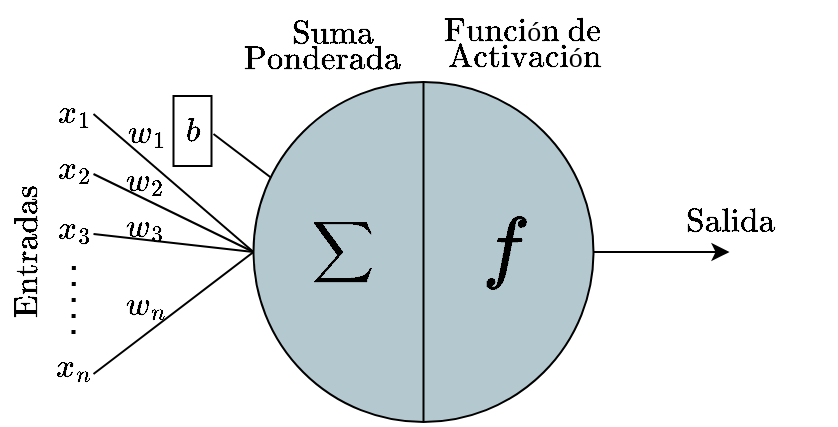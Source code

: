 <mxfile version="24.7.2" type="github">
  <diagram name="Page-1" id="povJLxmm60_3jmOiNp00">
    <mxGraphModel dx="503" dy="259" grid="1" gridSize="10" guides="1" tooltips="1" connect="1" arrows="1" fold="1" page="1" pageScale="1" pageWidth="70" pageHeight="120" math="1" shadow="0">
      <root>
        <mxCell id="0" />
        <mxCell id="1" parent="0" />
        <mxCell id="Yzb6h1gt6XA_bgGxlnhN-1" value="" style="endArrow=none;html=1;rounded=0;endFill=0;entryX=0;entryY=0.5;entryDx=0;entryDy=0;" parent="1" target="Yzb6h1gt6XA_bgGxlnhN-3" edge="1">
          <mxGeometry width="50" height="50" relative="1" as="geometry">
            <mxPoint x="54.75" y="97" as="sourcePoint" />
            <mxPoint x="164.75" y="77" as="targetPoint" />
          </mxGeometry>
        </mxCell>
        <mxCell id="Yzb6h1gt6XA_bgGxlnhN-2" value="" style="endArrow=none;html=1;rounded=0;entryX=0;entryY=0.5;entryDx=0;entryDy=0;endFill=0;" parent="1" target="Yzb6h1gt6XA_bgGxlnhN-3" edge="1">
          <mxGeometry width="50" height="50" relative="1" as="geometry">
            <mxPoint x="54.75" y="197" as="sourcePoint" />
            <mxPoint x="204.75" y="171" as="targetPoint" />
          </mxGeometry>
        </mxCell>
        <mxCell id="Yzb6h1gt6XA_bgGxlnhN-3" value="" style="ellipse;whiteSpace=wrap;html=1;aspect=fixed;fillColor=#b3c8cf;strokeColor=#000000;gradientColor=none;" parent="1" vertex="1">
          <mxGeometry x="134.75" y="51" width="170" height="170" as="geometry" />
        </mxCell>
        <mxCell id="Yzb6h1gt6XA_bgGxlnhN-4" value="" style="endArrow=none;html=1;rounded=0;entryX=0.5;entryY=0;entryDx=0;entryDy=0;exitX=0.5;exitY=1;exitDx=0;exitDy=0;strokeWidth=1;strokeColor=#000000;" parent="1" source="Yzb6h1gt6XA_bgGxlnhN-3" target="Yzb6h1gt6XA_bgGxlnhN-3" edge="1">
          <mxGeometry width="50" height="50" relative="1" as="geometry">
            <mxPoint x="204.75" y="171" as="sourcePoint" />
            <mxPoint x="254.75" y="121" as="targetPoint" />
          </mxGeometry>
        </mxCell>
        <mxCell id="Yzb6h1gt6XA_bgGxlnhN-5" value="&lt;font style=&quot;font-size: 18px;&quot;&gt;$$\sum$$&lt;/font&gt;" style="text;html=1;align=center;verticalAlign=middle;whiteSpace=wrap;rounded=0;" parent="1" vertex="1">
          <mxGeometry x="154.75" y="121" width="50" height="30" as="geometry" />
        </mxCell>
        <mxCell id="Yzb6h1gt6XA_bgGxlnhN-6" value="&lt;p style=&quot;line-height: 10%; font-size: 35px;&quot;&gt;&lt;font style=&quot;font-size: 34px;&quot;&gt;$$f$$&lt;/font&gt;&lt;/p&gt;" style="text;html=1;align=center;verticalAlign=middle;whiteSpace=wrap;rounded=0;glass=0;shadow=0;" parent="1" vertex="1">
          <mxGeometry x="244.75" y="120" width="30" height="31" as="geometry" />
        </mxCell>
        <mxCell id="Yzb6h1gt6XA_bgGxlnhN-7" value="" style="endArrow=none;html=1;rounded=0;entryX=0;entryY=0.5;entryDx=0;entryDy=0;endFill=0;" parent="1" target="Yzb6h1gt6XA_bgGxlnhN-3" edge="1">
          <mxGeometry width="50" height="50" relative="1" as="geometry">
            <mxPoint x="54.75" y="67" as="sourcePoint" />
            <mxPoint x="204.75" y="97" as="targetPoint" />
          </mxGeometry>
        </mxCell>
        <mxCell id="Yzb6h1gt6XA_bgGxlnhN-8" value="" style="endArrow=classic;html=1;rounded=0;exitX=1;exitY=0.5;exitDx=0;exitDy=0;entryX=0.5;entryY=1;entryDx=0;entryDy=0;" parent="1" source="Yzb6h1gt6XA_bgGxlnhN-3" target="Yzb6h1gt6XA_bgGxlnhN-15" edge="1">
          <mxGeometry width="50" height="50" relative="1" as="geometry">
            <mxPoint x="394.75" y="167" as="sourcePoint" />
            <mxPoint x="454.75" y="136" as="targetPoint" />
          </mxGeometry>
        </mxCell>
        <mxCell id="Yzb6h1gt6XA_bgGxlnhN-9" value="" style="group" parent="1" vertex="1" connectable="0">
          <mxGeometry x="139.75" y="10" width="64" height="50" as="geometry" />
        </mxCell>
        <mxCell id="Yzb6h1gt6XA_bgGxlnhN-10" value="&lt;div&gt;&lt;font style=&quot;font-size: 14px;&quot;&gt;$$\text{Suma}$$ &lt;br&gt;&lt;/font&gt;&lt;/div&gt;" style="text;html=1;align=center;verticalAlign=middle;whiteSpace=wrap;rounded=0;" parent="Yzb6h1gt6XA_bgGxlnhN-9" vertex="1">
          <mxGeometry x="4" y="10" width="60" height="30" as="geometry" />
        </mxCell>
        <mxCell id="Yzb6h1gt6XA_bgGxlnhN-11" value="&lt;div&gt;&lt;font style=&quot;font-size: 14px;&quot;&gt;$$\text{Ponderada}$$ &lt;br&gt;&lt;/font&gt;&lt;/div&gt;" style="text;html=1;align=center;verticalAlign=middle;whiteSpace=wrap;rounded=0;" parent="Yzb6h1gt6XA_bgGxlnhN-9" vertex="1">
          <mxGeometry x="-1" y="23" width="60" height="30" as="geometry" />
        </mxCell>
        <mxCell id="Yzb6h1gt6XA_bgGxlnhN-15" value="&lt;font style=&quot;font-size: 14px;&quot;&gt;$$\text{Salida}$$&lt;/font&gt;" style="text;html=1;align=center;verticalAlign=middle;whiteSpace=wrap;rounded=0;" parent="1" vertex="1">
          <mxGeometry x="342.75" y="106" width="60" height="30" as="geometry" />
        </mxCell>
        <mxCell id="Yzb6h1gt6XA_bgGxlnhN-16" value="&lt;font style=&quot;font-size: 14px;&quot;&gt;$$x_1$$&lt;/font&gt;" style="text;html=1;align=center;verticalAlign=middle;whiteSpace=wrap;rounded=0;" parent="1" vertex="1">
          <mxGeometry x="14.75" y="51" width="60" height="30" as="geometry" />
        </mxCell>
        <mxCell id="Yzb6h1gt6XA_bgGxlnhN-17" value="&lt;font style=&quot;font-size: 14px;&quot;&gt;$$x_2$$&lt;/font&gt;" style="text;html=1;align=center;verticalAlign=middle;whiteSpace=wrap;rounded=0;" parent="1" vertex="1">
          <mxGeometry x="14.75" y="79" width="60" height="30" as="geometry" />
        </mxCell>
        <mxCell id="Yzb6h1gt6XA_bgGxlnhN-18" value="&lt;font style=&quot;font-size: 14px;&quot;&gt;$$x_n$$&lt;/font&gt;" style="text;html=1;align=center;verticalAlign=middle;whiteSpace=wrap;rounded=0;" parent="1" vertex="1">
          <mxGeometry x="14.75" y="178" width="60" height="30" as="geometry" />
        </mxCell>
        <mxCell id="Yzb6h1gt6XA_bgGxlnhN-19" value="" style="endArrow=none;dashed=1;html=1;dashPattern=1 3;strokeWidth=2;rounded=0;" parent="1" edge="1">
          <mxGeometry width="50" height="50" relative="1" as="geometry">
            <mxPoint x="44.75" y="177" as="sourcePoint" />
            <mxPoint x="44.97" y="137" as="targetPoint" />
          </mxGeometry>
        </mxCell>
        <mxCell id="Yzb6h1gt6XA_bgGxlnhN-20" value="&lt;font style=&quot;font-size: 14px;&quot;&gt;$$\text{Entradas}$$&lt;/font&gt;" style="text;html=1;align=center;verticalAlign=middle;whiteSpace=wrap;rounded=0;rotation=-90;" parent="1" vertex="1">
          <mxGeometry x="-18" y="122.25" width="80" height="27.5" as="geometry" />
        </mxCell>
        <mxCell id="Yzb6h1gt6XA_bgGxlnhN-21" value="&lt;font style=&quot;font-size: 14px;&quot;&gt;$$x_3$$&lt;/font&gt;" style="text;html=1;align=center;verticalAlign=middle;whiteSpace=wrap;rounded=0;" parent="1" vertex="1">
          <mxGeometry x="14.75" y="109" width="60" height="30" as="geometry" />
        </mxCell>
        <mxCell id="Yzb6h1gt6XA_bgGxlnhN-22" value="" style="endArrow=none;html=1;rounded=0;entryX=0;entryY=0.5;entryDx=0;entryDy=0;endFill=0;" parent="1" target="Yzb6h1gt6XA_bgGxlnhN-3" edge="1">
          <mxGeometry width="50" height="50" relative="1" as="geometry">
            <mxPoint x="54.75" y="127" as="sourcePoint" />
            <mxPoint x="194.75" y="179.5" as="targetPoint" />
          </mxGeometry>
        </mxCell>
        <mxCell id="Yzb6h1gt6XA_bgGxlnhN-23" value="&lt;font style=&quot;font-size: 14px;&quot;&gt;$$b$$&lt;/font&gt;" style="rounded=0;whiteSpace=wrap;html=1;" parent="1" vertex="1">
          <mxGeometry x="94.75" y="58" width="19" height="35" as="geometry" />
        </mxCell>
        <mxCell id="Yzb6h1gt6XA_bgGxlnhN-24" value="" style="endArrow=none;html=1;rounded=0;endFill=0;entryX=0.051;entryY=0.281;entryDx=0;entryDy=0;entryPerimeter=0;" parent="1" target="Yzb6h1gt6XA_bgGxlnhN-3" edge="1">
          <mxGeometry width="50" height="50" relative="1" as="geometry">
            <mxPoint x="114.75" y="77" as="sourcePoint" />
            <mxPoint x="149.75" y="86" as="targetPoint" />
          </mxGeometry>
        </mxCell>
        <mxCell id="Yzb6h1gt6XA_bgGxlnhN-25" value="&lt;font style=&quot;font-size: 14px;&quot;&gt;$$w_1$$&lt;/font&gt;" style="text;html=1;align=center;verticalAlign=middle;whiteSpace=wrap;rounded=0;" parent="1" vertex="1">
          <mxGeometry x="48.75" y="61" width="65.25" height="30" as="geometry" />
        </mxCell>
        <mxCell id="Yzb6h1gt6XA_bgGxlnhN-26" value="&lt;font style=&quot;font-size: 14px;&quot;&gt;$$w_2$$&lt;/font&gt;" style="text;html=1;align=center;verticalAlign=middle;whiteSpace=wrap;rounded=0;" parent="1" vertex="1">
          <mxGeometry x="50.75" y="85" width="60" height="30" as="geometry" />
        </mxCell>
        <mxCell id="Yzb6h1gt6XA_bgGxlnhN-27" value="&lt;div&gt;&lt;font style=&quot;font-size: 14px;&quot;&gt;$$w_3$$&lt;/font&gt;&lt;/div&gt;" style="text;html=1;align=center;verticalAlign=middle;whiteSpace=wrap;rounded=0;" parent="1" vertex="1">
          <mxGeometry x="50.75" y="108" width="60" height="30" as="geometry" />
        </mxCell>
        <mxCell id="Yzb6h1gt6XA_bgGxlnhN-28" value="&lt;div&gt;&lt;font style=&quot;font-size: 14px;&quot;&gt;$$w_n$$&lt;/font&gt;&lt;/div&gt;" style="text;html=1;align=center;verticalAlign=middle;whiteSpace=wrap;rounded=0;" parent="1" vertex="1">
          <mxGeometry x="50.75" y="147" width="60" height="30" as="geometry" />
        </mxCell>
        <mxCell id="XruBZ6aIcLVyrYQfcny_-2" value="" style="group" vertex="1" connectable="0" parent="1">
          <mxGeometry x="230" y="10" width="90" height="30" as="geometry" />
        </mxCell>
        <mxCell id="Yzb6h1gt6XA_bgGxlnhN-14" value="&lt;font style=&quot;font-size: 14px;&quot;&gt;$$\text{Activación}$$&lt;/font&gt;" style="text;whiteSpace=wrap;html=1;" parent="XruBZ6aIcLVyrYQfcny_-2" vertex="1">
          <mxGeometry width="90" height="11" as="geometry" />
        </mxCell>
        <mxCell id="XruBZ6aIcLVyrYQfcny_-1" value="&lt;font style=&quot;font-size: 14px;&quot;&gt;$$\text{Función}\hspace{1mm}\text{de}$$&lt;/font&gt;" style="text;html=1;align=center;verticalAlign=middle;whiteSpace=wrap;rounded=0;" vertex="1" parent="XruBZ6aIcLVyrYQfcny_-2">
          <mxGeometry x="9" width="60" height="30" as="geometry" />
        </mxCell>
      </root>
    </mxGraphModel>
  </diagram>
</mxfile>
